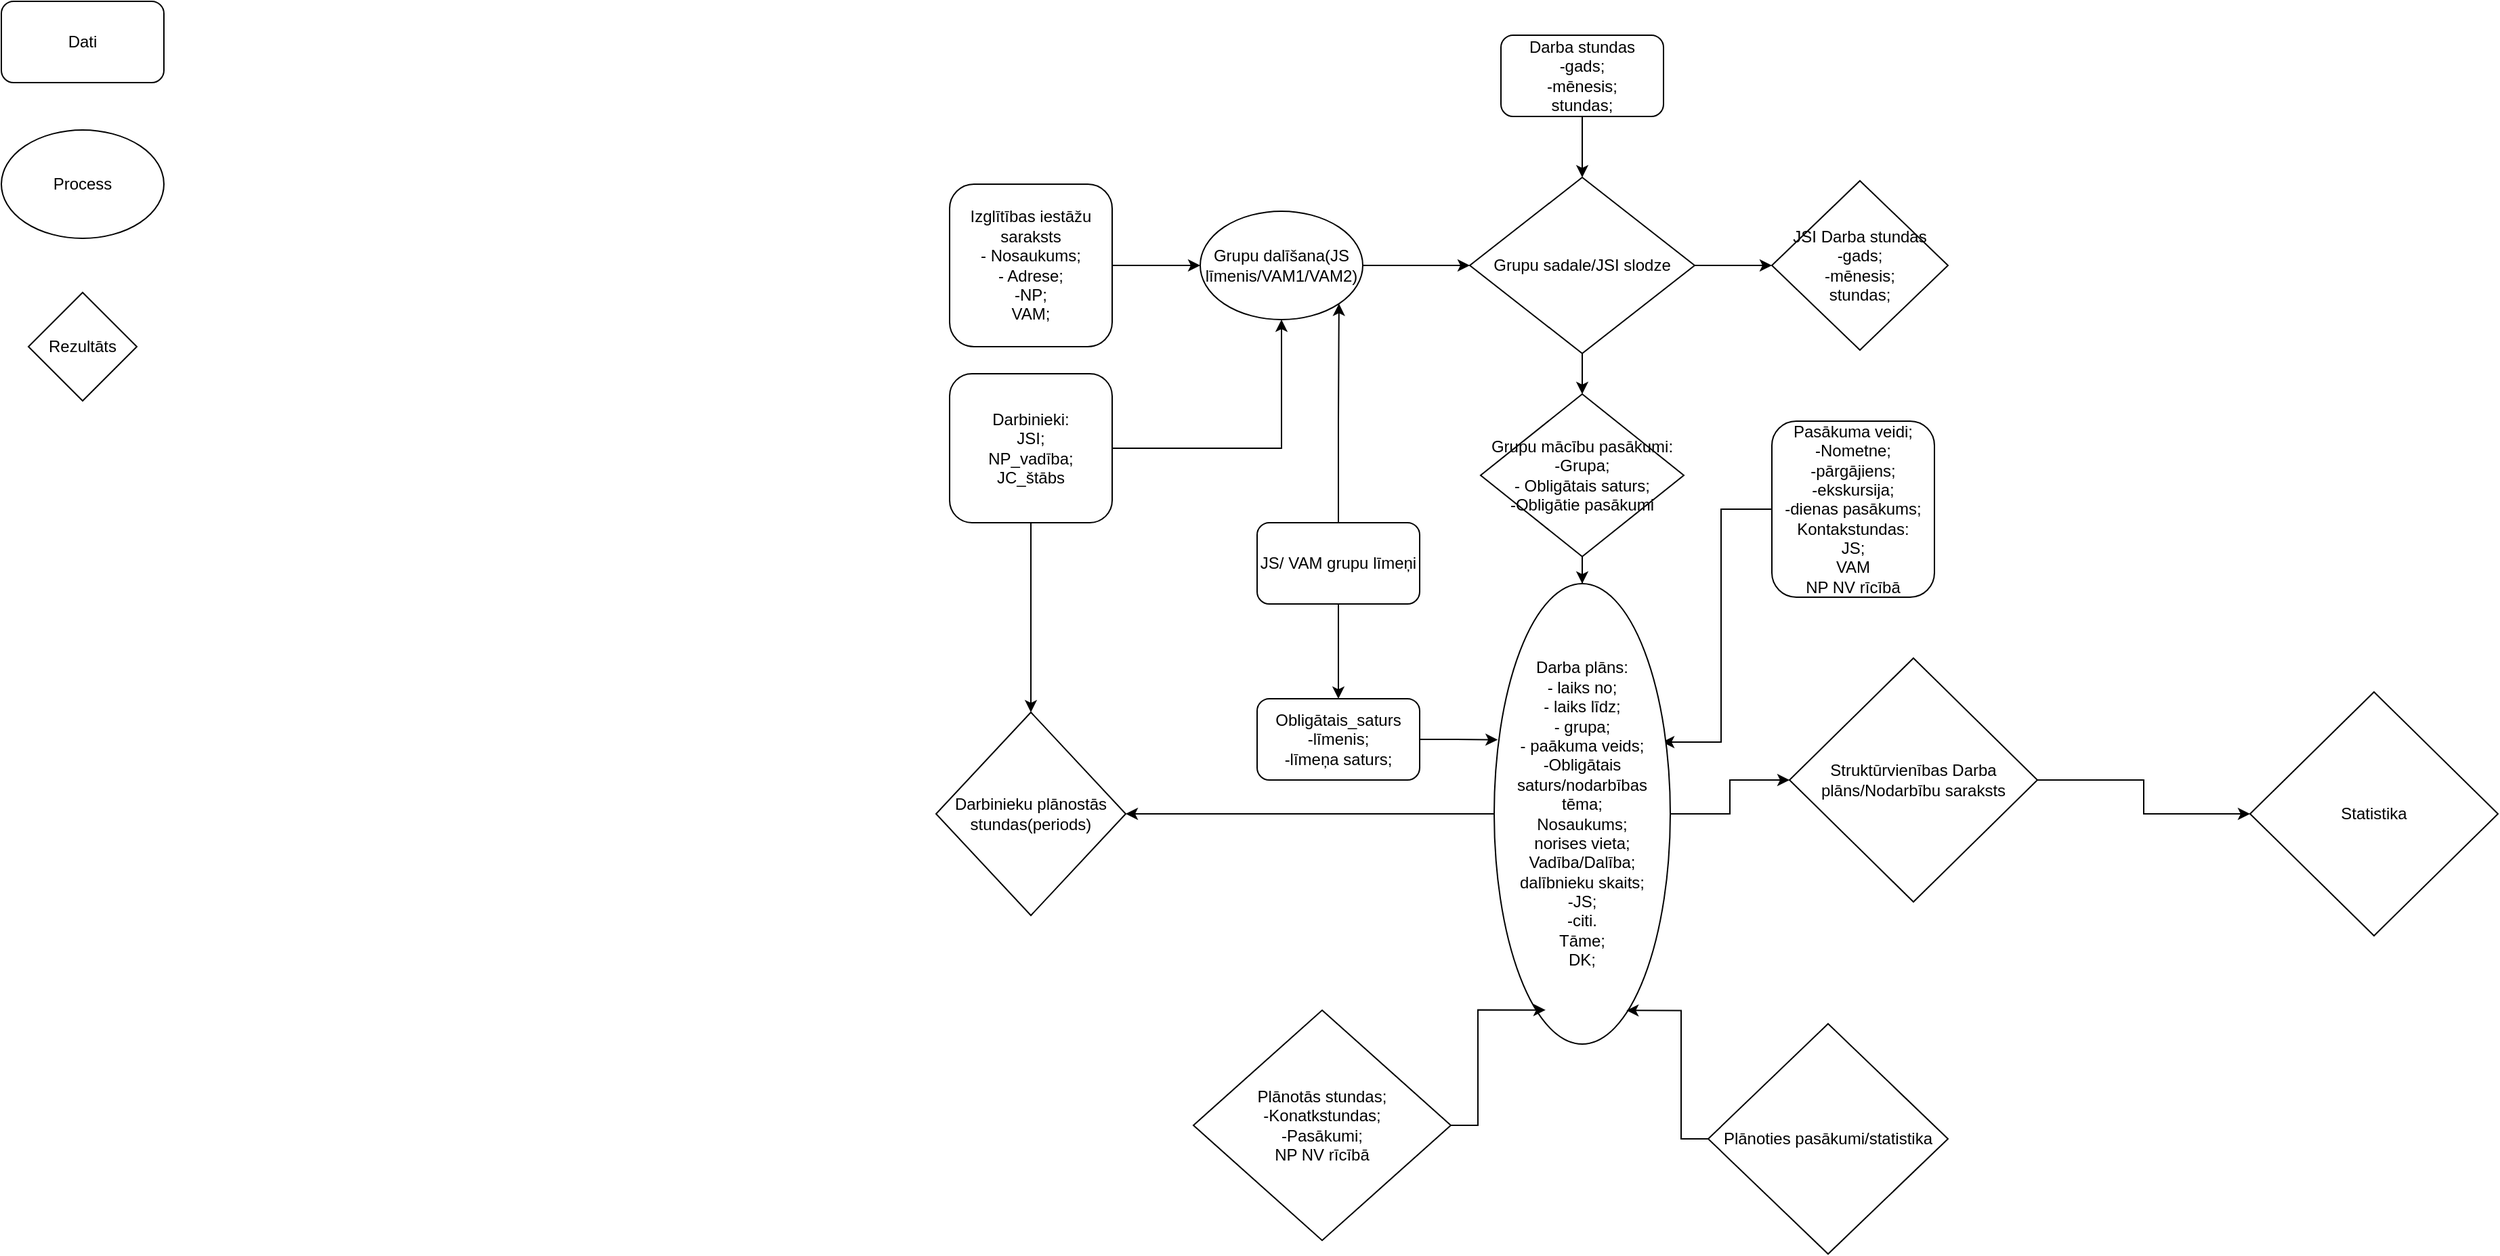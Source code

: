 <mxfile version="24.7.12">
  <diagram id="C5RBs43oDa-KdzZeNtuy" name="Page-1">
    <mxGraphModel dx="2876" dy="1066" grid="1" gridSize="10" guides="1" tooltips="1" connect="1" arrows="1" fold="1" page="1" pageScale="1" pageWidth="827" pageHeight="1169" math="0" shadow="0">
      <root>
        <mxCell id="WIyWlLk6GJQsqaUBKTNV-0" />
        <mxCell id="WIyWlLk6GJQsqaUBKTNV-1" parent="WIyWlLk6GJQsqaUBKTNV-0" />
        <mxCell id="ZfrTe5NxoF89OXbGs7Vm-25" style="edgeStyle=orthogonalEdgeStyle;rounded=0;orthogonalLoop=1;jettySize=auto;html=1;" edge="1" parent="WIyWlLk6GJQsqaUBKTNV-1" source="WIyWlLk6GJQsqaUBKTNV-3" target="ZfrTe5NxoF89OXbGs7Vm-24">
          <mxGeometry relative="1" as="geometry" />
        </mxCell>
        <mxCell id="WIyWlLk6GJQsqaUBKTNV-3" value="&lt;div&gt;Izglītības iestāžu saraksts&lt;/div&gt;&lt;div&gt;- Nosaukums;&lt;/div&gt;&lt;div&gt;- Adrese;&lt;/div&gt;&lt;div&gt;-NP;&lt;/div&gt;&lt;div&gt;VAM;&lt;/div&gt;" style="rounded=1;whiteSpace=wrap;html=1;fontSize=12;glass=0;strokeWidth=1;shadow=0;" parent="WIyWlLk6GJQsqaUBKTNV-1" vertex="1">
          <mxGeometry x="-10" y="160" width="120" height="120" as="geometry" />
        </mxCell>
        <mxCell id="ZfrTe5NxoF89OXbGs7Vm-27" style="edgeStyle=orthogonalEdgeStyle;rounded=0;orthogonalLoop=1;jettySize=auto;html=1;entryX=0.5;entryY=1;entryDx=0;entryDy=0;" edge="1" parent="WIyWlLk6GJQsqaUBKTNV-1" source="WIyWlLk6GJQsqaUBKTNV-7" target="ZfrTe5NxoF89OXbGs7Vm-24">
          <mxGeometry relative="1" as="geometry" />
        </mxCell>
        <mxCell id="ZfrTe5NxoF89OXbGs7Vm-52" value="" style="edgeStyle=orthogonalEdgeStyle;rounded=0;orthogonalLoop=1;jettySize=auto;html=1;" edge="1" parent="WIyWlLk6GJQsqaUBKTNV-1" source="WIyWlLk6GJQsqaUBKTNV-7" target="ZfrTe5NxoF89OXbGs7Vm-48">
          <mxGeometry relative="1" as="geometry" />
        </mxCell>
        <mxCell id="WIyWlLk6GJQsqaUBKTNV-7" value="&lt;div&gt;Darbinieki:&lt;/div&gt;&lt;div&gt;JSI;&lt;/div&gt;&lt;div&gt;NP_vadība;&lt;/div&gt;&lt;div&gt;JC_štābs&lt;br&gt;&lt;/div&gt;" style="rounded=1;whiteSpace=wrap;html=1;fontSize=12;glass=0;strokeWidth=1;shadow=0;" parent="WIyWlLk6GJQsqaUBKTNV-1" vertex="1">
          <mxGeometry x="-10" y="300" width="120" height="110" as="geometry" />
        </mxCell>
        <mxCell id="ZfrTe5NxoF89OXbGs7Vm-46" value="" style="edgeStyle=orthogonalEdgeStyle;rounded=0;orthogonalLoop=1;jettySize=auto;html=1;entryX=0.954;entryY=0.344;entryDx=0;entryDy=0;entryPerimeter=0;" edge="1" parent="WIyWlLk6GJQsqaUBKTNV-1" source="ZfrTe5NxoF89OXbGs7Vm-1" target="ZfrTe5NxoF89OXbGs7Vm-47">
          <mxGeometry relative="1" as="geometry">
            <mxPoint x="522" y="570.0" as="targetPoint" />
          </mxGeometry>
        </mxCell>
        <mxCell id="ZfrTe5NxoF89OXbGs7Vm-1" value="&lt;div&gt;Pasākuma veidi;&lt;/div&gt;&lt;div&gt;-Nometne;&lt;/div&gt;&lt;div&gt;-pārgājiens;&lt;/div&gt;&lt;div&gt;-ekskursija;&lt;/div&gt;&lt;div&gt;-dienas pasākums;&lt;/div&gt;&lt;div&gt;Kontakstundas:&lt;/div&gt;&lt;div&gt;JS;&lt;/div&gt;&lt;div&gt;VAM&lt;br&gt;&lt;/div&gt;&lt;div&gt;NP NV rīcībā&lt;br&gt;&lt;/div&gt;" style="rounded=1;whiteSpace=wrap;html=1;" vertex="1" parent="WIyWlLk6GJQsqaUBKTNV-1">
          <mxGeometry x="597" y="335" width="120" height="130" as="geometry" />
        </mxCell>
        <mxCell id="ZfrTe5NxoF89OXbGs7Vm-40" style="edgeStyle=orthogonalEdgeStyle;rounded=0;orthogonalLoop=1;jettySize=auto;html=1;entryX=0.02;entryY=0.339;entryDx=0;entryDy=0;entryPerimeter=0;" edge="1" parent="WIyWlLk6GJQsqaUBKTNV-1" source="ZfrTe5NxoF89OXbGs7Vm-2" target="ZfrTe5NxoF89OXbGs7Vm-47">
          <mxGeometry relative="1" as="geometry">
            <mxPoint x="392" y="570.0" as="targetPoint" />
          </mxGeometry>
        </mxCell>
        <mxCell id="ZfrTe5NxoF89OXbGs7Vm-2" value="&lt;div&gt;Obligātais_saturs&lt;/div&gt;&lt;div&gt;-līmenis;&lt;/div&gt;&lt;div&gt;-līmeņa saturs;&lt;br&gt;&lt;/div&gt;" style="rounded=1;whiteSpace=wrap;html=1;" vertex="1" parent="WIyWlLk6GJQsqaUBKTNV-1">
          <mxGeometry x="217" y="540" width="120" height="60" as="geometry" />
        </mxCell>
        <mxCell id="ZfrTe5NxoF89OXbGs7Vm-45" value="" style="edgeStyle=orthogonalEdgeStyle;rounded=0;orthogonalLoop=1;jettySize=auto;html=1;" edge="1" parent="WIyWlLk6GJQsqaUBKTNV-1" source="ZfrTe5NxoF89OXbGs7Vm-3" target="ZfrTe5NxoF89OXbGs7Vm-28">
          <mxGeometry relative="1" as="geometry" />
        </mxCell>
        <mxCell id="ZfrTe5NxoF89OXbGs7Vm-3" value="&lt;div&gt;Darba stundas&lt;/div&gt;&lt;div&gt;-gads;&lt;/div&gt;&lt;div&gt;-mēnesis;&lt;/div&gt;&lt;div&gt;stundas;&lt;br&gt;&lt;/div&gt;" style="rounded=1;whiteSpace=wrap;html=1;" vertex="1" parent="WIyWlLk6GJQsqaUBKTNV-1">
          <mxGeometry x="397" y="50" width="120" height="60" as="geometry" />
        </mxCell>
        <mxCell id="ZfrTe5NxoF89OXbGs7Vm-26" style="edgeStyle=orthogonalEdgeStyle;rounded=0;orthogonalLoop=1;jettySize=auto;html=1;entryX=0;entryY=0.5;entryDx=0;entryDy=0;" edge="1" parent="WIyWlLk6GJQsqaUBKTNV-1" source="ZfrTe5NxoF89OXbGs7Vm-24" target="ZfrTe5NxoF89OXbGs7Vm-28">
          <mxGeometry relative="1" as="geometry">
            <mxPoint x="374" y="220" as="targetPoint" />
          </mxGeometry>
        </mxCell>
        <mxCell id="ZfrTe5NxoF89OXbGs7Vm-24" value="Grupu dalīšana(JS līmenis/VAM1/VAM2)" style="ellipse;whiteSpace=wrap;html=1;" vertex="1" parent="WIyWlLk6GJQsqaUBKTNV-1">
          <mxGeometry x="175" y="180" width="120" height="80" as="geometry" />
        </mxCell>
        <mxCell id="ZfrTe5NxoF89OXbGs7Vm-37" style="edgeStyle=orthogonalEdgeStyle;rounded=0;orthogonalLoop=1;jettySize=auto;html=1;entryX=0.5;entryY=0;entryDx=0;entryDy=0;" edge="1" parent="WIyWlLk6GJQsqaUBKTNV-1" source="ZfrTe5NxoF89OXbGs7Vm-59" target="ZfrTe5NxoF89OXbGs7Vm-47">
          <mxGeometry relative="1" as="geometry">
            <mxPoint x="457" y="455.0" as="targetPoint" />
          </mxGeometry>
        </mxCell>
        <mxCell id="ZfrTe5NxoF89OXbGs7Vm-70" value="" style="edgeStyle=orthogonalEdgeStyle;rounded=0;orthogonalLoop=1;jettySize=auto;html=1;" edge="1" parent="WIyWlLk6GJQsqaUBKTNV-1" source="ZfrTe5NxoF89OXbGs7Vm-28" target="ZfrTe5NxoF89OXbGs7Vm-69">
          <mxGeometry relative="1" as="geometry" />
        </mxCell>
        <mxCell id="ZfrTe5NxoF89OXbGs7Vm-28" value="Grupu sadale/JSI slodze" style="rhombus;whiteSpace=wrap;html=1;" vertex="1" parent="WIyWlLk6GJQsqaUBKTNV-1">
          <mxGeometry x="374" y="155" width="166" height="130" as="geometry" />
        </mxCell>
        <mxCell id="ZfrTe5NxoF89OXbGs7Vm-29" value="Dati" style="rounded=1;whiteSpace=wrap;html=1;" vertex="1" parent="WIyWlLk6GJQsqaUBKTNV-1">
          <mxGeometry x="-710" y="25" width="120" height="60" as="geometry" />
        </mxCell>
        <mxCell id="ZfrTe5NxoF89OXbGs7Vm-30" value="Rezultāts" style="rhombus;whiteSpace=wrap;html=1;" vertex="1" parent="WIyWlLk6GJQsqaUBKTNV-1">
          <mxGeometry x="-690" y="240" width="80" height="80" as="geometry" />
        </mxCell>
        <mxCell id="ZfrTe5NxoF89OXbGs7Vm-31" value="Process" style="ellipse;whiteSpace=wrap;html=1;" vertex="1" parent="WIyWlLk6GJQsqaUBKTNV-1">
          <mxGeometry x="-710" y="120" width="120" height="80" as="geometry" />
        </mxCell>
        <mxCell id="ZfrTe5NxoF89OXbGs7Vm-36" value="" style="edgeStyle=orthogonalEdgeStyle;rounded=0;orthogonalLoop=1;jettySize=auto;html=1;" edge="1" parent="WIyWlLk6GJQsqaUBKTNV-1" source="ZfrTe5NxoF89OXbGs7Vm-34" target="ZfrTe5NxoF89OXbGs7Vm-2">
          <mxGeometry relative="1" as="geometry" />
        </mxCell>
        <mxCell id="ZfrTe5NxoF89OXbGs7Vm-39" style="edgeStyle=orthogonalEdgeStyle;rounded=0;orthogonalLoop=1;jettySize=auto;html=1;entryX=1;entryY=1;entryDx=0;entryDy=0;" edge="1" parent="WIyWlLk6GJQsqaUBKTNV-1" source="ZfrTe5NxoF89OXbGs7Vm-34" target="ZfrTe5NxoF89OXbGs7Vm-24">
          <mxGeometry relative="1" as="geometry" />
        </mxCell>
        <mxCell id="ZfrTe5NxoF89OXbGs7Vm-34" value="JS/ VAM grupu līmeņi" style="rounded=1;whiteSpace=wrap;html=1;" vertex="1" parent="WIyWlLk6GJQsqaUBKTNV-1">
          <mxGeometry x="217" y="410" width="120" height="60" as="geometry" />
        </mxCell>
        <mxCell id="ZfrTe5NxoF89OXbGs7Vm-53" value="" style="edgeStyle=orthogonalEdgeStyle;rounded=0;orthogonalLoop=1;jettySize=auto;html=1;" edge="1" parent="WIyWlLk6GJQsqaUBKTNV-1" source="ZfrTe5NxoF89OXbGs7Vm-47" target="ZfrTe5NxoF89OXbGs7Vm-48">
          <mxGeometry relative="1" as="geometry" />
        </mxCell>
        <mxCell id="ZfrTe5NxoF89OXbGs7Vm-55" value="" style="edgeStyle=orthogonalEdgeStyle;rounded=0;orthogonalLoop=1;jettySize=auto;html=1;" edge="1" parent="WIyWlLk6GJQsqaUBKTNV-1" source="ZfrTe5NxoF89OXbGs7Vm-47" target="ZfrTe5NxoF89OXbGs7Vm-54">
          <mxGeometry relative="1" as="geometry" />
        </mxCell>
        <mxCell id="ZfrTe5NxoF89OXbGs7Vm-47" value="&lt;div&gt;Darba plāns:&lt;/div&gt;&lt;div&gt;- laiks no;&lt;/div&gt;&lt;div&gt;- laiks līdz;&lt;/div&gt;&lt;div&gt;- grupa;&lt;/div&gt;&lt;div&gt;- paākuma veids;&lt;/div&gt;&lt;div&gt;-Obligātais saturs/nodarbības tēma;&lt;/div&gt;&lt;div&gt;Nosaukums;&lt;/div&gt;&lt;div&gt;norises vieta;&lt;/div&gt;&lt;div&gt;Vadība/Dalība;&lt;/div&gt;&lt;div&gt;dalībnieku skaits;&lt;/div&gt;&lt;div&gt;-JS;&lt;/div&gt;&lt;div&gt;-citi.&lt;/div&gt;&lt;div&gt;Tāme;&lt;/div&gt;DK;" style="ellipse;whiteSpace=wrap;html=1;" vertex="1" parent="WIyWlLk6GJQsqaUBKTNV-1">
          <mxGeometry x="392" y="455" width="130" height="340" as="geometry" />
        </mxCell>
        <mxCell id="ZfrTe5NxoF89OXbGs7Vm-48" value="Darbinieku plānostās stundas(periods)" style="rhombus;whiteSpace=wrap;html=1;" vertex="1" parent="WIyWlLk6GJQsqaUBKTNV-1">
          <mxGeometry x="-20" y="550" width="140" height="150" as="geometry" />
        </mxCell>
        <mxCell id="ZfrTe5NxoF89OXbGs7Vm-66" value="" style="edgeStyle=orthogonalEdgeStyle;rounded=0;orthogonalLoop=1;jettySize=auto;html=1;" edge="1" parent="WIyWlLk6GJQsqaUBKTNV-1" source="ZfrTe5NxoF89OXbGs7Vm-54" target="ZfrTe5NxoF89OXbGs7Vm-65">
          <mxGeometry relative="1" as="geometry" />
        </mxCell>
        <mxCell id="ZfrTe5NxoF89OXbGs7Vm-54" value="Struktūrvienības Darba plāns/Nodarbību saraksts" style="rhombus;whiteSpace=wrap;html=1;" vertex="1" parent="WIyWlLk6GJQsqaUBKTNV-1">
          <mxGeometry x="610" y="510" width="183" height="180" as="geometry" />
        </mxCell>
        <mxCell id="ZfrTe5NxoF89OXbGs7Vm-56" value="&lt;div&gt;Plānotās stundas;&lt;/div&gt;&lt;div&gt;-Konatkstundas;&lt;/div&gt;&lt;div&gt;-Pasākumi;&lt;/div&gt;&lt;div&gt;NP NV rīcībā&lt;br&gt;&lt;/div&gt;" style="rhombus;whiteSpace=wrap;html=1;" vertex="1" parent="WIyWlLk6GJQsqaUBKTNV-1">
          <mxGeometry x="170" y="770" width="190" height="170" as="geometry" />
        </mxCell>
        <mxCell id="ZfrTe5NxoF89OXbGs7Vm-60" value="" style="edgeStyle=orthogonalEdgeStyle;rounded=0;orthogonalLoop=1;jettySize=auto;html=1;entryX=0.5;entryY=0;entryDx=0;entryDy=0;" edge="1" parent="WIyWlLk6GJQsqaUBKTNV-1" source="ZfrTe5NxoF89OXbGs7Vm-28" target="ZfrTe5NxoF89OXbGs7Vm-59">
          <mxGeometry relative="1" as="geometry">
            <mxPoint x="457" y="285" as="sourcePoint" />
            <mxPoint x="457" y="455" as="targetPoint" />
          </mxGeometry>
        </mxCell>
        <mxCell id="ZfrTe5NxoF89OXbGs7Vm-59" value="&lt;div&gt;Grupu mācību pasākumi:&lt;/div&gt;&lt;div&gt;-Grupa;&lt;/div&gt;&lt;div&gt;- Obligātais saturs;&lt;/div&gt;-Obligātie pasākumi" style="rhombus;whiteSpace=wrap;html=1;" vertex="1" parent="WIyWlLk6GJQsqaUBKTNV-1">
          <mxGeometry x="382" y="315" width="150" height="120" as="geometry" />
        </mxCell>
        <mxCell id="ZfrTe5NxoF89OXbGs7Vm-62" style="edgeStyle=orthogonalEdgeStyle;rounded=0;orthogonalLoop=1;jettySize=auto;html=1;entryX=0.292;entryY=0.926;entryDx=0;entryDy=0;entryPerimeter=0;" edge="1" parent="WIyWlLk6GJQsqaUBKTNV-1" source="ZfrTe5NxoF89OXbGs7Vm-56" target="ZfrTe5NxoF89OXbGs7Vm-47">
          <mxGeometry relative="1" as="geometry" />
        </mxCell>
        <mxCell id="ZfrTe5NxoF89OXbGs7Vm-63" value="Plānoties pasākumi/statistika" style="rhombus;whiteSpace=wrap;html=1;" vertex="1" parent="WIyWlLk6GJQsqaUBKTNV-1">
          <mxGeometry x="550" y="780" width="177" height="170" as="geometry" />
        </mxCell>
        <mxCell id="ZfrTe5NxoF89OXbGs7Vm-64" style="edgeStyle=orthogonalEdgeStyle;rounded=0;orthogonalLoop=1;jettySize=auto;html=1;entryX=0.751;entryY=0.927;entryDx=0;entryDy=0;entryPerimeter=0;" edge="1" parent="WIyWlLk6GJQsqaUBKTNV-1" source="ZfrTe5NxoF89OXbGs7Vm-63" target="ZfrTe5NxoF89OXbGs7Vm-47">
          <mxGeometry relative="1" as="geometry" />
        </mxCell>
        <mxCell id="ZfrTe5NxoF89OXbGs7Vm-65" value="Statistika" style="rhombus;whiteSpace=wrap;html=1;" vertex="1" parent="WIyWlLk6GJQsqaUBKTNV-1">
          <mxGeometry x="950" y="535" width="183" height="180" as="geometry" />
        </mxCell>
        <mxCell id="ZfrTe5NxoF89OXbGs7Vm-69" value="&lt;div&gt;JSI Darba stundas&lt;/div&gt;&lt;div&gt;-gads;&lt;/div&gt;&lt;div&gt;-mēnesis;&lt;/div&gt;&lt;div&gt;stundas;&lt;br&gt;&lt;/div&gt;" style="rhombus;whiteSpace=wrap;html=1;" vertex="1" parent="WIyWlLk6GJQsqaUBKTNV-1">
          <mxGeometry x="597" y="157.5" width="130" height="125" as="geometry" />
        </mxCell>
      </root>
    </mxGraphModel>
  </diagram>
</mxfile>
